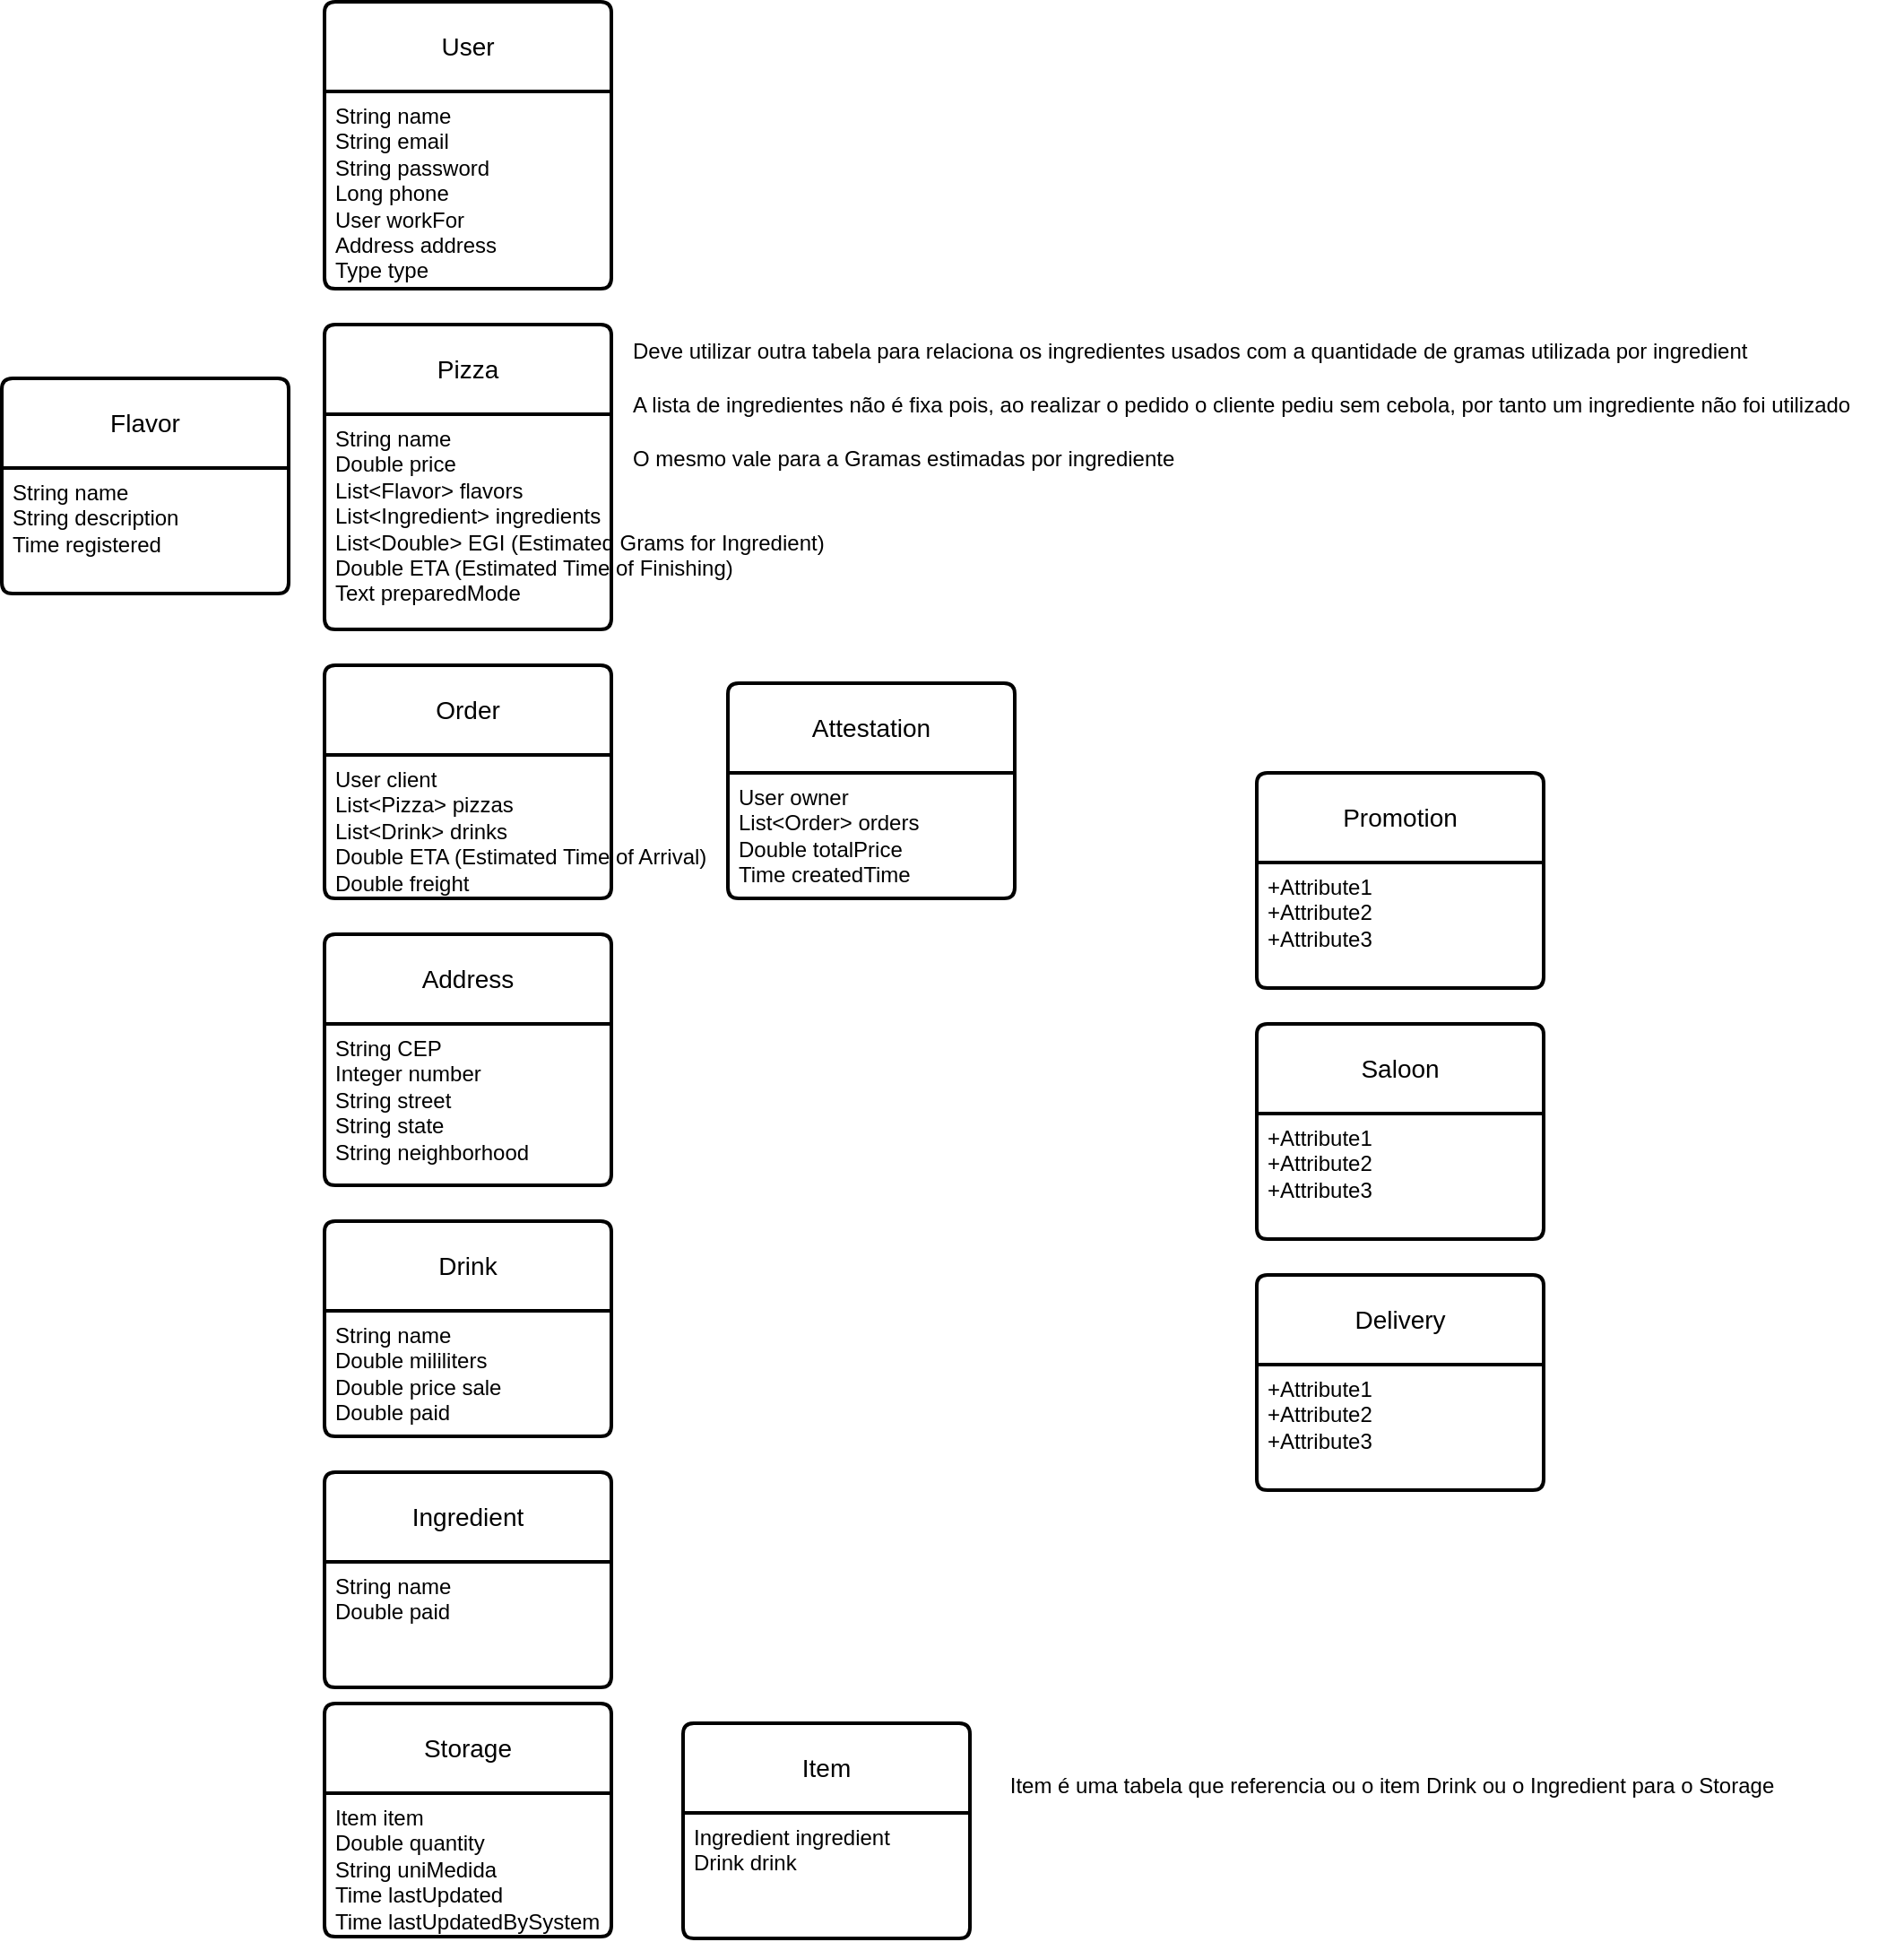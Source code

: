 <mxfile version="24.7.7" pages="2">
  <diagram name="Sketch_1-CD" id="2YBvvXClWsGukQMizWep">
    <mxGraphModel dx="840" dy="446" grid="1" gridSize="10" guides="1" tooltips="1" connect="1" arrows="1" fold="1" page="1" pageScale="1" pageWidth="1200" pageHeight="1100" math="0" shadow="0">
      <root>
        <mxCell id="0" />
        <mxCell id="1" parent="0" />
        <mxCell id="kGxYXM4BxDVR542GWKJj-3" value="User" style="swimlane;childLayout=stackLayout;horizontal=1;startSize=50;horizontalStack=0;rounded=1;fontSize=14;fontStyle=0;strokeWidth=2;resizeParent=0;resizeLast=1;shadow=0;dashed=0;align=center;arcSize=4;whiteSpace=wrap;html=1;" parent="1" vertex="1">
          <mxGeometry x="245" y="11" width="160" height="160" as="geometry" />
        </mxCell>
        <mxCell id="kGxYXM4BxDVR542GWKJj-4" value="&lt;div&gt;String name&lt;/div&gt;&lt;div&gt;String email&lt;/div&gt;&lt;div&gt;String password&lt;/div&gt;&lt;div&gt;Long phone&lt;/div&gt;&lt;div&gt;User workFor&lt;/div&gt;&lt;div&gt;&lt;span style=&quot;background-color: initial;&quot;&gt;Address address&lt;/span&gt;&lt;/div&gt;&lt;div&gt;&lt;span style=&quot;background-color: initial;&quot;&gt;Type type&lt;/span&gt;&lt;br&gt;&lt;/div&gt;&lt;div&gt;&lt;br&gt;&lt;/div&gt;" style="align=left;strokeColor=none;fillColor=none;spacingLeft=4;fontSize=12;verticalAlign=top;resizable=0;rotatable=0;part=1;html=1;" parent="kGxYXM4BxDVR542GWKJj-3" vertex="1">
          <mxGeometry y="50" width="160" height="110" as="geometry" />
        </mxCell>
        <mxCell id="kGxYXM4BxDVR542GWKJj-6" value="Ord&lt;span style=&quot;background-color: initial;&quot;&gt;er&lt;/span&gt;" style="swimlane;childLayout=stackLayout;horizontal=1;startSize=50;horizontalStack=0;rounded=1;fontSize=14;fontStyle=0;strokeWidth=2;resizeParent=0;resizeLast=1;shadow=0;dashed=0;align=center;arcSize=4;whiteSpace=wrap;html=1;" parent="1" vertex="1">
          <mxGeometry x="245" y="381" width="160" height="130" as="geometry" />
        </mxCell>
        <mxCell id="kGxYXM4BxDVR542GWKJj-7" value="User client&lt;div&gt;List&amp;lt;Pizza&amp;gt; pizzas&lt;/div&gt;&lt;div&gt;List&amp;lt;Drink&amp;gt; drinks&lt;/div&gt;&lt;div&gt;Double ETA (Estimated Time of Arrival)&lt;br&gt;Double freight&lt;/div&gt;" style="align=left;strokeColor=none;fillColor=none;spacingLeft=4;fontSize=12;verticalAlign=top;resizable=0;rotatable=0;part=1;html=1;" parent="kGxYXM4BxDVR542GWKJj-6" vertex="1">
          <mxGeometry y="50" width="160" height="80" as="geometry" />
        </mxCell>
        <mxCell id="kGxYXM4BxDVR542GWKJj-8" value="Flavor" style="swimlane;childLayout=stackLayout;horizontal=1;startSize=50;horizontalStack=0;rounded=1;fontSize=14;fontStyle=0;strokeWidth=2;resizeParent=0;resizeLast=1;shadow=0;dashed=0;align=center;arcSize=4;whiteSpace=wrap;html=1;" parent="1" vertex="1">
          <mxGeometry x="65" y="221" width="160" height="120" as="geometry" />
        </mxCell>
        <mxCell id="kGxYXM4BxDVR542GWKJj-9" value="&lt;div&gt;String name&lt;/div&gt;&lt;div&gt;String description&lt;/div&gt;&lt;div&gt;Time registered&lt;br&gt;&lt;/div&gt;" style="align=left;strokeColor=none;fillColor=none;spacingLeft=4;fontSize=12;verticalAlign=top;resizable=0;rotatable=0;part=1;html=1;" parent="kGxYXM4BxDVR542GWKJj-8" vertex="1">
          <mxGeometry y="50" width="160" height="70" as="geometry" />
        </mxCell>
        <mxCell id="kGxYXM4BxDVR542GWKJj-10" value="Promotion" style="swimlane;childLayout=stackLayout;horizontal=1;startSize=50;horizontalStack=0;rounded=1;fontSize=14;fontStyle=0;strokeWidth=2;resizeParent=0;resizeLast=1;shadow=0;dashed=0;align=center;arcSize=4;whiteSpace=wrap;html=1;" parent="1" vertex="1">
          <mxGeometry x="765" y="441" width="160" height="120" as="geometry" />
        </mxCell>
        <mxCell id="kGxYXM4BxDVR542GWKJj-11" value="+Attribute1&#xa;+Attribute2&#xa;+Attribute3" style="align=left;strokeColor=none;fillColor=none;spacingLeft=4;fontSize=12;verticalAlign=top;resizable=0;rotatable=0;part=1;html=1;" parent="kGxYXM4BxDVR542GWKJj-10" vertex="1">
          <mxGeometry y="50" width="160" height="70" as="geometry" />
        </mxCell>
        <mxCell id="kGxYXM4BxDVR542GWKJj-14" value="Drink" style="swimlane;childLayout=stackLayout;horizontal=1;startSize=50;horizontalStack=0;rounded=1;fontSize=14;fontStyle=0;strokeWidth=2;resizeParent=0;resizeLast=1;shadow=0;dashed=0;align=center;arcSize=4;whiteSpace=wrap;html=1;" parent="1" vertex="1">
          <mxGeometry x="245" y="691" width="160" height="120" as="geometry" />
        </mxCell>
        <mxCell id="kGxYXM4BxDVR542GWKJj-15" value="String name&lt;div&gt;Double mililiters&lt;br&gt;&lt;div&gt;Double price sale&lt;br&gt;Double paid&lt;/div&gt;&lt;/div&gt;" style="align=left;strokeColor=none;fillColor=none;spacingLeft=4;fontSize=12;verticalAlign=top;resizable=0;rotatable=0;part=1;html=1;" parent="kGxYXM4BxDVR542GWKJj-14" vertex="1">
          <mxGeometry y="50" width="160" height="70" as="geometry" />
        </mxCell>
        <mxCell id="kGxYXM4BxDVR542GWKJj-16" value="Address" style="swimlane;childLayout=stackLayout;horizontal=1;startSize=50;horizontalStack=0;rounded=1;fontSize=14;fontStyle=0;strokeWidth=2;resizeParent=0;resizeLast=1;shadow=0;dashed=0;align=center;arcSize=4;whiteSpace=wrap;html=1;" parent="1" vertex="1">
          <mxGeometry x="245" y="531" width="160" height="140" as="geometry" />
        </mxCell>
        <mxCell id="kGxYXM4BxDVR542GWKJj-17" value="String CEP&lt;div&gt;Integer number&lt;/div&gt;&lt;div&gt;String street&lt;/div&gt;&lt;div&gt;String state&lt;/div&gt;&lt;div&gt;String neighborhood&lt;/div&gt;&lt;div&gt;&lt;br&gt;&lt;/div&gt;" style="align=left;strokeColor=none;fillColor=none;spacingLeft=4;fontSize=12;verticalAlign=top;resizable=0;rotatable=0;part=1;html=1;" parent="kGxYXM4BxDVR542GWKJj-16" vertex="1">
          <mxGeometry y="50" width="160" height="90" as="geometry" />
        </mxCell>
        <mxCell id="kGxYXM4BxDVR542GWKJj-18" value="Storage" style="swimlane;childLayout=stackLayout;horizontal=1;startSize=50;horizontalStack=0;rounded=1;fontSize=14;fontStyle=0;strokeWidth=2;resizeParent=0;resizeLast=1;shadow=0;dashed=0;align=center;arcSize=4;whiteSpace=wrap;html=1;" parent="1" vertex="1">
          <mxGeometry x="245" y="960" width="160" height="130" as="geometry" />
        </mxCell>
        <mxCell id="kGxYXM4BxDVR542GWKJj-19" value="&lt;div&gt;Item item&lt;/div&gt;&lt;div&gt;Double quantity&lt;/div&gt;&lt;div&gt;String uniMedida&lt;br&gt;&lt;/div&gt;&lt;div&gt;Time lastUpdated&lt;/div&gt;&lt;div&gt;Time lastUpdatedBySystem&lt;br&gt;&lt;/div&gt;" style="align=left;strokeColor=none;fillColor=none;spacingLeft=4;fontSize=12;verticalAlign=top;resizable=0;rotatable=0;part=1;html=1;" parent="kGxYXM4BxDVR542GWKJj-18" vertex="1">
          <mxGeometry y="50" width="160" height="80" as="geometry" />
        </mxCell>
        <mxCell id="kGxYXM4BxDVR542GWKJj-20" value="Ingredient" style="swimlane;childLayout=stackLayout;horizontal=1;startSize=50;horizontalStack=0;rounded=1;fontSize=14;fontStyle=0;strokeWidth=2;resizeParent=0;resizeLast=1;shadow=0;dashed=0;align=center;arcSize=4;whiteSpace=wrap;html=1;" parent="1" vertex="1">
          <mxGeometry x="245" y="831" width="160" height="120" as="geometry" />
        </mxCell>
        <mxCell id="kGxYXM4BxDVR542GWKJj-21" value="String name&lt;div&gt;Double paid&lt;br&gt;&lt;/div&gt;" style="align=left;strokeColor=none;fillColor=none;spacingLeft=4;fontSize=12;verticalAlign=top;resizable=0;rotatable=0;part=1;html=1;" parent="kGxYXM4BxDVR542GWKJj-20" vertex="1">
          <mxGeometry y="50" width="160" height="70" as="geometry" />
        </mxCell>
        <mxCell id="kGxYXM4BxDVR542GWKJj-22" value="Saloon" style="swimlane;childLayout=stackLayout;horizontal=1;startSize=50;horizontalStack=0;rounded=1;fontSize=14;fontStyle=0;strokeWidth=2;resizeParent=0;resizeLast=1;shadow=0;dashed=0;align=center;arcSize=4;whiteSpace=wrap;html=1;" parent="1" vertex="1">
          <mxGeometry x="765" y="581" width="160" height="120" as="geometry" />
        </mxCell>
        <mxCell id="kGxYXM4BxDVR542GWKJj-23" value="+Attribute1&#xa;+Attribute2&#xa;+Attribute3" style="align=left;strokeColor=none;fillColor=none;spacingLeft=4;fontSize=12;verticalAlign=top;resizable=0;rotatable=0;part=1;html=1;" parent="kGxYXM4BxDVR542GWKJj-22" vertex="1">
          <mxGeometry y="50" width="160" height="70" as="geometry" />
        </mxCell>
        <mxCell id="kGxYXM4BxDVR542GWKJj-24" value="Delivery" style="swimlane;childLayout=stackLayout;horizontal=1;startSize=50;horizontalStack=0;rounded=1;fontSize=14;fontStyle=0;strokeWidth=2;resizeParent=0;resizeLast=1;shadow=0;dashed=0;align=center;arcSize=4;whiteSpace=wrap;html=1;" parent="1" vertex="1">
          <mxGeometry x="765" y="721" width="160" height="120" as="geometry" />
        </mxCell>
        <mxCell id="kGxYXM4BxDVR542GWKJj-25" value="+Attribute1&#xa;+Attribute2&#xa;+Attribute3" style="align=left;strokeColor=none;fillColor=none;spacingLeft=4;fontSize=12;verticalAlign=top;resizable=0;rotatable=0;part=1;html=1;" parent="kGxYXM4BxDVR542GWKJj-24" vertex="1">
          <mxGeometry y="50" width="160" height="70" as="geometry" />
        </mxCell>
        <mxCell id="kGxYXM4BxDVR542GWKJj-51" value="" style="group" parent="1" vertex="1" connectable="0">
          <mxGeometry x="242" y="270" width="880" height="250" as="geometry" />
        </mxCell>
        <mxCell id="kGxYXM4BxDVR542GWKJj-1" value="Pizza" style="swimlane;childLayout=stackLayout;horizontal=1;startSize=50;horizontalStack=0;rounded=1;fontSize=14;fontStyle=0;strokeWidth=2;resizeParent=0;resizeLast=1;shadow=0;dashed=0;align=center;arcSize=4;whiteSpace=wrap;html=1;" parent="kGxYXM4BxDVR542GWKJj-51" vertex="1">
          <mxGeometry x="3" y="-79" width="160" height="170" as="geometry" />
        </mxCell>
        <mxCell id="kGxYXM4BxDVR542GWKJj-2" value="&lt;div&gt;String name&lt;/div&gt;&lt;div&gt;Double price&lt;/div&gt;&lt;div&gt;List&amp;lt;Flavor&amp;gt; flavors&lt;br&gt;&lt;/div&gt;List&amp;lt;Ingredient&amp;gt; ingredients&lt;div&gt;List&amp;lt;Double&amp;gt; EGI (&lt;span style=&quot;background-color: initial;&quot;&gt;Estimated&lt;/span&gt;&lt;span style=&quot;background-color: initial;&quot;&gt;&amp;nbsp;&lt;/span&gt;&lt;span style=&quot;background-color: initial;&quot;&gt;G&lt;/span&gt;&lt;span style=&quot;background-color: initial;&quot;&gt;rams for Ingredient&lt;/span&gt;&lt;span style=&quot;background-color: initial;&quot;&gt;)&lt;/span&gt;&lt;/div&gt;&lt;div&gt;Double&amp;nbsp;ETA (Estimated Time of Finishing)&lt;br&gt;&lt;/div&gt;&lt;div&gt;Text preparedMode&lt;/div&gt;" style="align=left;strokeColor=none;fillColor=none;spacingLeft=4;fontSize=12;verticalAlign=top;resizable=0;rotatable=0;part=1;html=1;" parent="kGxYXM4BxDVR542GWKJj-1" vertex="1">
          <mxGeometry y="50" width="160" height="120" as="geometry" />
        </mxCell>
        <mxCell id="kGxYXM4BxDVR542GWKJj-37" value="Deve utilizar outra tabela para relaciona os ingredientes usados com a quantidade de gramas utilizada por ingredient" style="text;html=1;align=left;verticalAlign=middle;resizable=0;points=[];autosize=1;strokeColor=none;fillColor=none;fontFamily=Helvetica;fontSize=12;fontColor=default;" parent="kGxYXM4BxDVR542GWKJj-51" vertex="1">
          <mxGeometry x="173" y="-79" width="650" height="30" as="geometry" />
        </mxCell>
        <mxCell id="kGxYXM4BxDVR542GWKJj-38" value="A lista de ingredientes não é fixa pois, ao realizar o pedido o cliente pediu sem cebola, por tanto um ingrediente não foi utilizado&lt;span style=&quot;background-color: initial;&quot;&gt;&amp;nbsp;&lt;/span&gt;" style="text;html=1;align=left;verticalAlign=middle;resizable=0;points=[];autosize=1;strokeColor=none;fillColor=none;fontFamily=Helvetica;fontSize=12;fontColor=default;" parent="kGxYXM4BxDVR542GWKJj-51" vertex="1">
          <mxGeometry x="173" y="-49" width="710" height="30" as="geometry" />
        </mxCell>
        <mxCell id="kGxYXM4BxDVR542GWKJj-39" value="O mesmo vale para a Gramas estimadas por ingrediente" style="text;html=1;align=left;verticalAlign=middle;resizable=0;points=[];autosize=1;strokeColor=none;fillColor=none;fontFamily=Helvetica;fontSize=12;fontColor=default;" parent="kGxYXM4BxDVR542GWKJj-51" vertex="1">
          <mxGeometry x="173" y="-19" width="330" height="30" as="geometry" />
        </mxCell>
        <mxCell id="kGxYXM4BxDVR542GWKJj-12" value="Attestation" style="swimlane;childLayout=stackLayout;horizontal=1;startSize=50;horizontalStack=0;rounded=1;fontSize=14;fontStyle=0;strokeWidth=2;resizeParent=0;resizeLast=1;shadow=0;dashed=0;align=center;arcSize=4;whiteSpace=wrap;html=1;" parent="kGxYXM4BxDVR542GWKJj-51" vertex="1">
          <mxGeometry x="228" y="121" width="160" height="120" as="geometry" />
        </mxCell>
        <mxCell id="kGxYXM4BxDVR542GWKJj-13" value="&lt;div&gt;User owner&lt;br&gt;&lt;/div&gt;&lt;div&gt;List&amp;lt;Order&amp;gt; orders&lt;/div&gt;&lt;div&gt;Double totalPrice&lt;br&gt;&lt;/div&gt;&lt;div&gt;Time createdTime&lt;/div&gt;&lt;div&gt;&lt;br&gt;&lt;/div&gt;" style="align=left;strokeColor=none;fillColor=none;spacingLeft=4;fontSize=12;verticalAlign=top;resizable=0;rotatable=0;part=1;html=1;" parent="kGxYXM4BxDVR542GWKJj-12" vertex="1">
          <mxGeometry y="50" width="160" height="70" as="geometry" />
        </mxCell>
        <mxCell id="4Kv2eNEUe0WcAuL5Imid-1" value="Item" style="swimlane;childLayout=stackLayout;horizontal=1;startSize=50;horizontalStack=0;rounded=1;fontSize=14;fontStyle=0;strokeWidth=2;resizeParent=0;resizeLast=1;shadow=0;dashed=0;align=center;arcSize=4;whiteSpace=wrap;html=1;" vertex="1" parent="1">
          <mxGeometry x="445" y="971" width="160" height="120" as="geometry" />
        </mxCell>
        <mxCell id="4Kv2eNEUe0WcAuL5Imid-2" value="&lt;div&gt;Ingredient ingredient&lt;/div&gt;&lt;div&gt;Drink drink&lt;br&gt;&lt;/div&gt;" style="align=left;strokeColor=none;fillColor=none;spacingLeft=4;fontSize=12;verticalAlign=top;resizable=0;rotatable=0;part=1;html=1;" vertex="1" parent="4Kv2eNEUe0WcAuL5Imid-1">
          <mxGeometry y="50" width="160" height="70" as="geometry" />
        </mxCell>
        <mxCell id="4Kv2eNEUe0WcAuL5Imid-3" value="Item é uma tabela que referencia ou o item Drink ou o Ingredient para o Storage" style="text;html=1;align=center;verticalAlign=middle;resizable=0;points=[];autosize=1;strokeColor=none;fillColor=none;" vertex="1" parent="1">
          <mxGeometry x="625" y="991" width="430" height="30" as="geometry" />
        </mxCell>
      </root>
    </mxGraphModel>
  </diagram>
  <diagram id="BiNUtD6atP9isfA5YDoz" name="Sketch_1-DER">
    <mxGraphModel dx="1105" dy="586" grid="1" gridSize="10" guides="1" tooltips="1" connect="1" arrows="1" fold="1" page="1" pageScale="1" pageWidth="1200" pageHeight="1100" math="0" shadow="0">
      <root>
        <mxCell id="0" />
        <mxCell id="1" parent="0" />
        <mxCell id="V39YBekS_R_CziJfNA-X-1" value="User" style="swimlane;childLayout=stackLayout;horizontal=1;startSize=50;horizontalStack=0;rounded=1;fontSize=14;fontStyle=0;strokeWidth=2;resizeParent=0;resizeLast=1;shadow=0;dashed=0;align=center;arcSize=4;whiteSpace=wrap;html=1;" vertex="1" parent="1">
          <mxGeometry x="550" y="110" width="160" height="160" as="geometry" />
        </mxCell>
        <mxCell id="V39YBekS_R_CziJfNA-X-2" value="&lt;div&gt;String name&lt;/div&gt;&lt;div&gt;String email&lt;/div&gt;&lt;div&gt;String password&lt;/div&gt;&lt;div&gt;Long phone&lt;/div&gt;&lt;div&gt;User workFor&lt;/div&gt;&lt;div&gt;&lt;span style=&quot;background-color: initial;&quot;&gt;Address address&lt;/span&gt;&lt;/div&gt;&lt;div&gt;&lt;span style=&quot;background-color: initial;&quot;&gt;Type type&lt;/span&gt;&lt;br&gt;&lt;/div&gt;&lt;div&gt;&lt;br&gt;&lt;/div&gt;" style="align=left;strokeColor=none;fillColor=none;spacingLeft=4;fontSize=12;verticalAlign=top;resizable=0;rotatable=0;part=1;html=1;" vertex="1" parent="V39YBekS_R_CziJfNA-X-1">
          <mxGeometry y="50" width="160" height="110" as="geometry" />
        </mxCell>
        <mxCell id="V39YBekS_R_CziJfNA-X-7" style="edgeStyle=orthogonalEdgeStyle;rounded=0;orthogonalLoop=1;jettySize=auto;html=1;entryX=1;entryY=0.25;entryDx=0;entryDy=0;exitX=1;exitY=0.75;exitDx=0;exitDy=0;endArrow=blockThin;endFill=1;endSize=12;" edge="1" parent="V39YBekS_R_CziJfNA-X-1" source="V39YBekS_R_CziJfNA-X-2" target="V39YBekS_R_CziJfNA-X-2">
          <mxGeometry relative="1" as="geometry">
            <mxPoint x="190" y="140" as="sourcePoint" />
            <Array as="points">
              <mxPoint x="190" y="133" />
              <mxPoint x="190" y="77" />
            </Array>
          </mxGeometry>
        </mxCell>
        <mxCell id="V39YBekS_R_CziJfNA-X-3" value="Flavor" style="swimlane;childLayout=stackLayout;horizontal=1;startSize=50;horizontalStack=0;rounded=1;fontSize=14;fontStyle=0;strokeWidth=2;resizeParent=0;resizeLast=1;shadow=0;dashed=0;align=center;arcSize=4;whiteSpace=wrap;html=1;" vertex="1" parent="1">
          <mxGeometry x="50" y="370" width="160" height="120" as="geometry" />
        </mxCell>
        <mxCell id="V39YBekS_R_CziJfNA-X-4" value="&lt;div&gt;String name&lt;/div&gt;&lt;div&gt;String description&lt;/div&gt;&lt;div&gt;Time registered&lt;br&gt;&lt;/div&gt;" style="align=left;strokeColor=none;fillColor=none;spacingLeft=4;fontSize=12;verticalAlign=top;resizable=0;rotatable=0;part=1;html=1;" vertex="1" parent="V39YBekS_R_CziJfNA-X-3">
          <mxGeometry y="50" width="160" height="70" as="geometry" />
        </mxCell>
        <mxCell id="V39YBekS_R_CziJfNA-X-8" style="edgeStyle=orthogonalEdgeStyle;rounded=0;orthogonalLoop=1;jettySize=auto;html=1;endSize=12;endArrow=blockThin;endFill=1;" edge="1" parent="1" source="V39YBekS_R_CziJfNA-X-5" target="V39YBekS_R_CziJfNA-X-4">
          <mxGeometry relative="1" as="geometry" />
        </mxCell>
        <mxCell id="V39YBekS_R_CziJfNA-X-5" value="Pizza" style="swimlane;childLayout=stackLayout;horizontal=1;startSize=50;horizontalStack=0;rounded=1;fontSize=14;fontStyle=0;strokeWidth=2;resizeParent=0;resizeLast=1;shadow=0;dashed=0;align=center;arcSize=4;whiteSpace=wrap;html=1;" vertex="1" parent="1">
          <mxGeometry x="269" y="370" width="160" height="170" as="geometry" />
        </mxCell>
        <mxCell id="V39YBekS_R_CziJfNA-X-6" value="&lt;div&gt;String name&lt;/div&gt;&lt;div&gt;Double price&lt;/div&gt;&lt;div&gt;List&amp;lt;Flavor&amp;gt; flavors&lt;br&gt;&lt;/div&gt;List&amp;lt;Ingredient&amp;gt; ingredients&lt;div&gt;List&amp;lt;Double&amp;gt; EGI&lt;br&gt;&lt;/div&gt;&lt;div&gt;Double&amp;nbsp;ETA&lt;/div&gt;&lt;div&gt;Text preparedMode&lt;/div&gt;" style="align=left;strokeColor=none;fillColor=none;spacingLeft=4;fontSize=12;verticalAlign=top;resizable=0;rotatable=0;part=1;html=1;" vertex="1" parent="V39YBekS_R_CziJfNA-X-5">
          <mxGeometry y="50" width="160" height="120" as="geometry" />
        </mxCell>
        <mxCell id="wnefRXPpOFTvcnDB7P9g-1" value="Ord&lt;span style=&quot;background-color: initial;&quot;&gt;er&lt;/span&gt;" style="swimlane;childLayout=stackLayout;horizontal=1;startSize=50;horizontalStack=0;rounded=1;fontSize=14;fontStyle=0;strokeWidth=2;resizeParent=0;resizeLast=1;shadow=0;dashed=0;align=center;arcSize=4;whiteSpace=wrap;html=1;" vertex="1" parent="1">
          <mxGeometry x="490" y="390" width="160" height="130" as="geometry" />
        </mxCell>
        <mxCell id="wnefRXPpOFTvcnDB7P9g-2" value="User client&lt;div&gt;List&amp;lt;Pizza&amp;gt; pizzas&lt;/div&gt;&lt;div&gt;List&amp;lt;Drink&amp;gt; drinks&lt;/div&gt;&lt;div&gt;Double ETA &lt;br&gt;Double freight&lt;/div&gt;" style="align=left;strokeColor=none;fillColor=none;spacingLeft=4;fontSize=12;verticalAlign=top;resizable=0;rotatable=0;part=1;html=1;" vertex="1" parent="wnefRXPpOFTvcnDB7P9g-1">
          <mxGeometry y="50" width="160" height="80" as="geometry" />
        </mxCell>
        <mxCell id="wnefRXPpOFTvcnDB7P9g-3" value="Address" style="swimlane;childLayout=stackLayout;horizontal=1;startSize=50;horizontalStack=0;rounded=1;fontSize=14;fontStyle=0;strokeWidth=2;resizeParent=0;resizeLast=1;shadow=0;dashed=0;align=center;arcSize=4;whiteSpace=wrap;html=1;" vertex="1" parent="1">
          <mxGeometry x="270" y="120" width="160" height="140" as="geometry" />
        </mxCell>
        <mxCell id="wnefRXPpOFTvcnDB7P9g-4" value="String CEP&lt;div&gt;Integer number&lt;/div&gt;&lt;div&gt;String street&lt;/div&gt;&lt;div&gt;String state&lt;/div&gt;&lt;div&gt;String neighborhood&lt;/div&gt;&lt;div&gt;&lt;br&gt;&lt;/div&gt;" style="align=left;strokeColor=none;fillColor=none;spacingLeft=4;fontSize=12;verticalAlign=top;resizable=0;rotatable=0;part=1;html=1;" vertex="1" parent="wnefRXPpOFTvcnDB7P9g-3">
          <mxGeometry y="50" width="160" height="90" as="geometry" />
        </mxCell>
        <mxCell id="pZnL-4x6eMGT_gqEuYZQ-1" style="edgeStyle=orthogonalEdgeStyle;rounded=0;orthogonalLoop=1;jettySize=auto;html=1;exitX=0;exitY=0.25;exitDx=0;exitDy=0;endArrow=blockThin;endFill=1;endSize=12;" edge="1" parent="1" source="wnefRXPpOFTvcnDB7P9g-5" target="V39YBekS_R_CziJfNA-X-2">
          <mxGeometry relative="1" as="geometry" />
        </mxCell>
        <mxCell id="wnefRXPpOFTvcnDB7P9g-5" value="Attestation" style="swimlane;childLayout=stackLayout;horizontal=1;startSize=50;horizontalStack=0;rounded=1;fontSize=14;fontStyle=0;strokeWidth=2;resizeParent=0;resizeLast=1;shadow=0;dashed=0;align=center;arcSize=4;whiteSpace=wrap;html=1;" vertex="1" parent="1">
          <mxGeometry x="760" y="320" width="160" height="120" as="geometry" />
        </mxCell>
        <mxCell id="wnefRXPpOFTvcnDB7P9g-6" value="&lt;div&gt;User owner&lt;br&gt;&lt;/div&gt;&lt;div&gt;List&amp;lt;Order&amp;gt; orders&lt;/div&gt;&lt;div&gt;Double totalPrice&lt;br&gt;&lt;/div&gt;&lt;div&gt;Time createdTime&lt;/div&gt;&lt;div&gt;&lt;br&gt;&lt;/div&gt;" style="align=left;strokeColor=none;fillColor=none;spacingLeft=4;fontSize=12;verticalAlign=top;resizable=0;rotatable=0;part=1;html=1;" vertex="1" parent="wnefRXPpOFTvcnDB7P9g-5">
          <mxGeometry y="50" width="160" height="70" as="geometry" />
        </mxCell>
        <mxCell id="wnefRXPpOFTvcnDB7P9g-8" style="edgeStyle=orthogonalEdgeStyle;rounded=0;orthogonalLoop=1;jettySize=auto;html=1;endArrow=blockThin;endFill=1;endSize=12;" edge="1" parent="1" source="V39YBekS_R_CziJfNA-X-2" target="wnefRXPpOFTvcnDB7P9g-4">
          <mxGeometry relative="1" as="geometry" />
        </mxCell>
        <mxCell id="wnefRXPpOFTvcnDB7P9g-9" style="edgeStyle=orthogonalEdgeStyle;rounded=0;orthogonalLoop=1;jettySize=auto;html=1;entryX=1;entryY=0.5;entryDx=0;entryDy=0;endArrow=blockThin;endFill=1;endSize=12;" edge="1" parent="1" source="wnefRXPpOFTvcnDB7P9g-2" target="V39YBekS_R_CziJfNA-X-6">
          <mxGeometry relative="1" as="geometry" />
        </mxCell>
        <mxCell id="pZnL-4x6eMGT_gqEuYZQ-2" style="edgeStyle=orthogonalEdgeStyle;rounded=0;orthogonalLoop=1;jettySize=auto;html=1;entryX=1;entryY=0.25;entryDx=0;entryDy=0;endArrow=blockThin;endFill=1;endSize=12;" edge="1" parent="1" source="wnefRXPpOFTvcnDB7P9g-6" target="wnefRXPpOFTvcnDB7P9g-2">
          <mxGeometry relative="1" as="geometry" />
        </mxCell>
        <mxCell id="R6_RvW5pl8Nt88bpDPuc-1" value="Drink" style="swimlane;childLayout=stackLayout;horizontal=1;startSize=50;horizontalStack=0;rounded=1;fontSize=14;fontStyle=0;strokeWidth=2;resizeParent=0;resizeLast=1;shadow=0;dashed=0;align=center;arcSize=4;whiteSpace=wrap;html=1;" vertex="1" parent="1">
          <mxGeometry x="490" y="570" width="160" height="120" as="geometry" />
        </mxCell>
        <mxCell id="R6_RvW5pl8Nt88bpDPuc-2" value="String name&lt;div&gt;Double mililiters&lt;br&gt;&lt;div&gt;Double price sale&lt;br&gt;Double paid&lt;/div&gt;&lt;/div&gt;" style="align=left;strokeColor=none;fillColor=none;spacingLeft=4;fontSize=12;verticalAlign=top;resizable=0;rotatable=0;part=1;html=1;" vertex="1" parent="R6_RvW5pl8Nt88bpDPuc-1">
          <mxGeometry y="50" width="160" height="70" as="geometry" />
        </mxCell>
        <mxCell id="R6_RvW5pl8Nt88bpDPuc-3" value="Storage" style="swimlane;childLayout=stackLayout;horizontal=1;startSize=50;horizontalStack=0;rounded=1;fontSize=14;fontStyle=0;strokeWidth=2;resizeParent=0;resizeLast=1;shadow=0;dashed=0;align=center;arcSize=4;whiteSpace=wrap;html=1;" vertex="1" parent="1">
          <mxGeometry x="120" y="740" width="160" height="130" as="geometry" />
        </mxCell>
        <mxCell id="R6_RvW5pl8Nt88bpDPuc-4" value="&lt;div&gt;Item item&lt;/div&gt;&lt;div&gt;Double quantity&lt;/div&gt;&lt;div&gt;String uniMedida&lt;br&gt;&lt;/div&gt;&lt;div&gt;Time lastUpdated&lt;/div&gt;&lt;div&gt;Time lastUpdatedBySystem&lt;br&gt;&lt;/div&gt;" style="align=left;strokeColor=none;fillColor=none;spacingLeft=4;fontSize=12;verticalAlign=top;resizable=0;rotatable=0;part=1;html=1;" vertex="1" parent="R6_RvW5pl8Nt88bpDPuc-3">
          <mxGeometry y="50" width="160" height="80" as="geometry" />
        </mxCell>
        <mxCell id="R6_RvW5pl8Nt88bpDPuc-5" value="Ingredient" style="swimlane;childLayout=stackLayout;horizontal=1;startSize=50;horizontalStack=0;rounded=1;fontSize=14;fontStyle=0;strokeWidth=2;resizeParent=0;resizeLast=1;shadow=0;dashed=0;align=center;arcSize=4;whiteSpace=wrap;html=1;" vertex="1" parent="1">
          <mxGeometry x="270" y="580" width="160" height="120" as="geometry" />
        </mxCell>
        <mxCell id="R6_RvW5pl8Nt88bpDPuc-6" value="String name&lt;div&gt;Double paid&lt;br&gt;&lt;/div&gt;" style="align=left;strokeColor=none;fillColor=none;spacingLeft=4;fontSize=12;verticalAlign=top;resizable=0;rotatable=0;part=1;html=1;" vertex="1" parent="R6_RvW5pl8Nt88bpDPuc-5">
          <mxGeometry y="50" width="160" height="70" as="geometry" />
        </mxCell>
        <mxCell id="R6_RvW5pl8Nt88bpDPuc-12" style="edgeStyle=orthogonalEdgeStyle;rounded=0;orthogonalLoop=1;jettySize=auto;html=1;entryX=0.5;entryY=1;entryDx=0;entryDy=0;exitX=0;exitY=0.5;exitDx=0;exitDy=0;endArrow=blockThin;endFill=1;endSize=12;" edge="1" parent="1" source="R6_RvW5pl8Nt88bpDPuc-7" target="R6_RvW5pl8Nt88bpDPuc-6">
          <mxGeometry relative="1" as="geometry" />
        </mxCell>
        <mxCell id="R6_RvW5pl8Nt88bpDPuc-7" value="Item" style="swimlane;childLayout=stackLayout;horizontal=1;startSize=50;horizontalStack=0;rounded=1;fontSize=14;fontStyle=0;strokeWidth=2;resizeParent=0;resizeLast=1;shadow=0;dashed=0;align=center;arcSize=4;whiteSpace=wrap;html=1;" vertex="1" parent="1">
          <mxGeometry x="380" y="740" width="160" height="120" as="geometry" />
        </mxCell>
        <mxCell id="R6_RvW5pl8Nt88bpDPuc-8" value="&lt;div&gt;Ingredient ingredient&lt;/div&gt;&lt;div&gt;Drink drink&lt;br&gt;&lt;/div&gt;" style="align=left;strokeColor=none;fillColor=none;spacingLeft=4;fontSize=12;verticalAlign=top;resizable=0;rotatable=0;part=1;html=1;" vertex="1" parent="R6_RvW5pl8Nt88bpDPuc-7">
          <mxGeometry y="50" width="160" height="70" as="geometry" />
        </mxCell>
        <mxCell id="R6_RvW5pl8Nt88bpDPuc-10" style="edgeStyle=orthogonalEdgeStyle;rounded=0;orthogonalLoop=1;jettySize=auto;html=1;exitX=0.5;exitY=1;exitDx=0;exitDy=0;entryX=0.5;entryY=0;entryDx=0;entryDy=0;endArrow=blockThin;endFill=1;endSize=12;" edge="1" parent="1" source="wnefRXPpOFTvcnDB7P9g-2" target="R6_RvW5pl8Nt88bpDPuc-1">
          <mxGeometry relative="1" as="geometry" />
        </mxCell>
        <mxCell id="R6_RvW5pl8Nt88bpDPuc-11" style="edgeStyle=orthogonalEdgeStyle;rounded=0;orthogonalLoop=1;jettySize=auto;html=1;exitX=0.5;exitY=1;exitDx=0;exitDy=0;entryX=0.5;entryY=0;entryDx=0;entryDy=0;endSize=12;endArrow=blockThin;endFill=1;" edge="1" parent="1" source="V39YBekS_R_CziJfNA-X-6" target="R6_RvW5pl8Nt88bpDPuc-5">
          <mxGeometry relative="1" as="geometry" />
        </mxCell>
        <mxCell id="R6_RvW5pl8Nt88bpDPuc-13" style="edgeStyle=orthogonalEdgeStyle;rounded=0;orthogonalLoop=1;jettySize=auto;html=1;exitX=1;exitY=0.25;exitDx=0;exitDy=0;entryX=0.5;entryY=1;entryDx=0;entryDy=0;endArrow=blockThin;endFill=1;endSize=12;" edge="1" parent="1" source="R6_RvW5pl8Nt88bpDPuc-8" target="R6_RvW5pl8Nt88bpDPuc-2">
          <mxGeometry relative="1" as="geometry" />
        </mxCell>
        <mxCell id="R6_RvW5pl8Nt88bpDPuc-14" style="edgeStyle=orthogonalEdgeStyle;rounded=0;orthogonalLoop=1;jettySize=auto;html=1;entryX=0;entryY=0.75;entryDx=0;entryDy=0;endSize=12;endArrow=blockThin;endFill=1;" edge="1" parent="1" source="R6_RvW5pl8Nt88bpDPuc-4" target="R6_RvW5pl8Nt88bpDPuc-7">
          <mxGeometry relative="1" as="geometry" />
        </mxCell>
      </root>
    </mxGraphModel>
  </diagram>
</mxfile>
